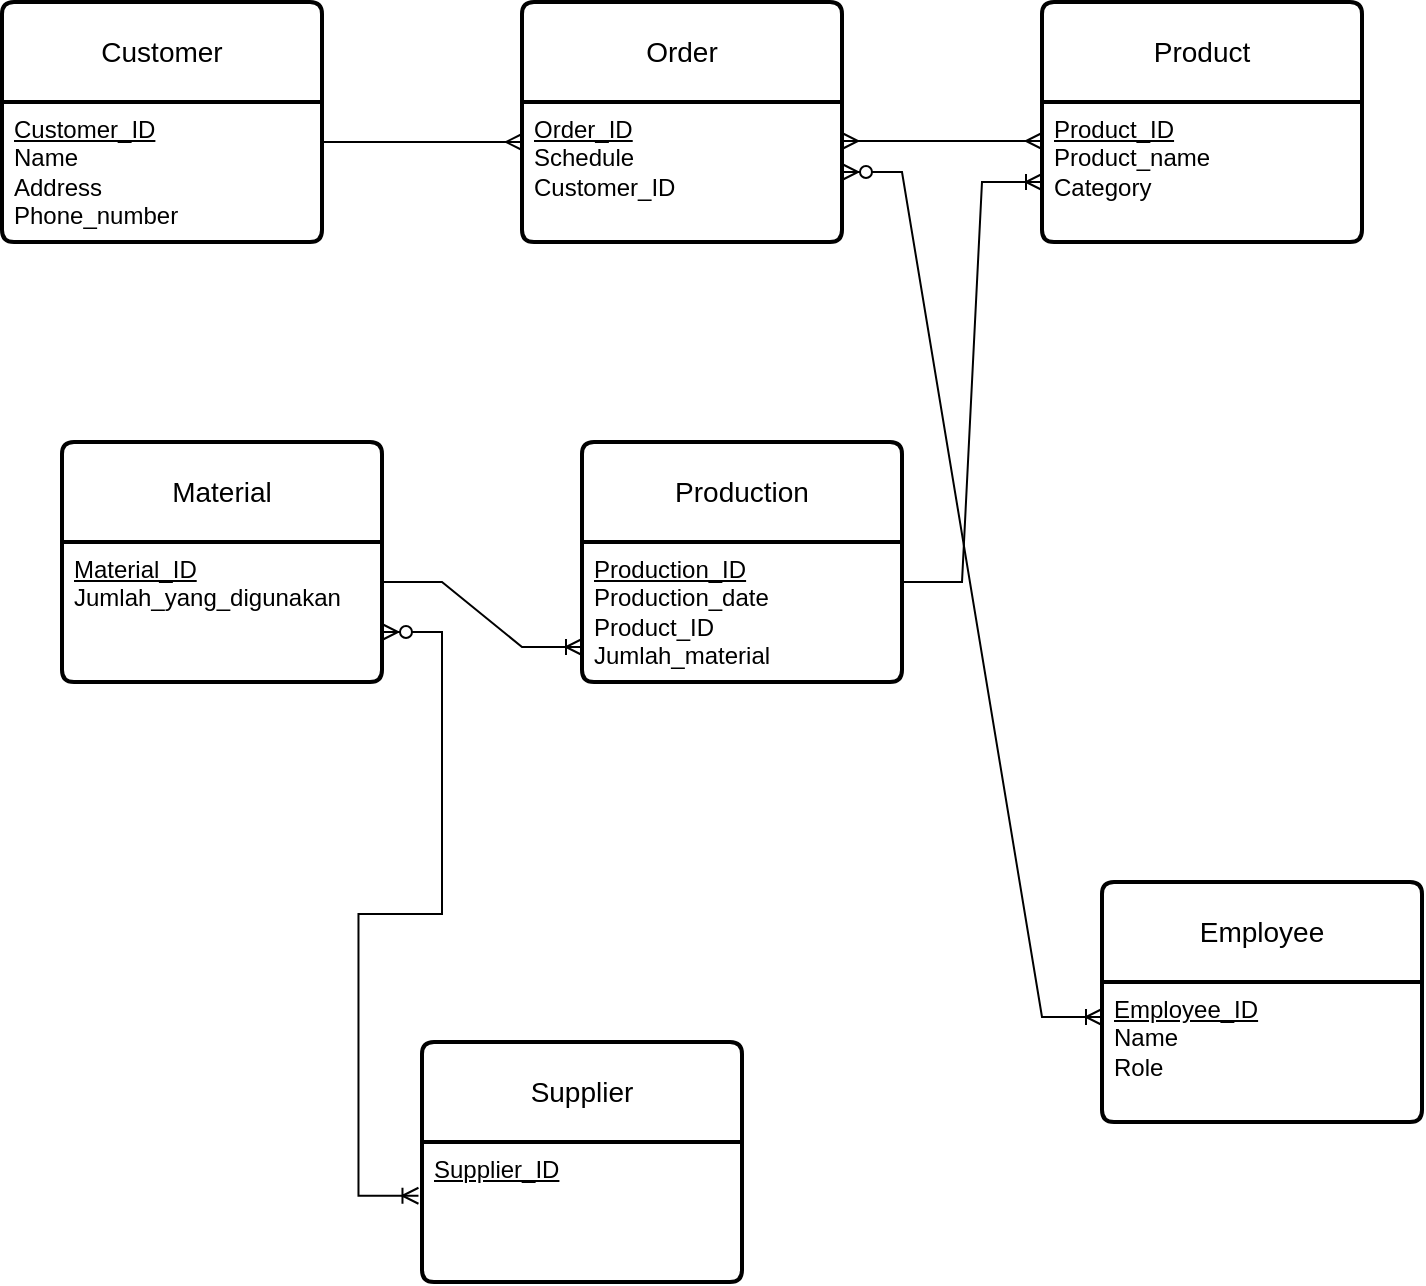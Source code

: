 <mxfile version="24.3.1" type="github">
  <diagram id="R2lEEEUBdFMjLlhIrx00" name="Page-1">
    <mxGraphModel dx="1293" dy="658" grid="1" gridSize="10" guides="1" tooltips="1" connect="1" arrows="1" fold="1" page="1" pageScale="1" pageWidth="850" pageHeight="1100" math="0" shadow="0" extFonts="Permanent Marker^https://fonts.googleapis.com/css?family=Permanent+Marker">
      <root>
        <object label="" id="0">
          <mxCell />
        </object>
        <mxCell id="1" parent="0" />
        <mxCell id="sCaKoneeT2U8swJ2Tw80-17" value="" style="edgeStyle=entityRelationEdgeStyle;fontSize=12;html=1;endArrow=ERmany;rounded=0;exitX=1;exitY=0.5;exitDx=0;exitDy=0;" edge="1" parent="1">
          <mxGeometry width="100" height="100" relative="1" as="geometry">
            <mxPoint x="220" y="140" as="sourcePoint" />
            <mxPoint x="320" y="140" as="targetPoint" />
            <Array as="points">
              <mxPoint x="230" y="140" />
              <mxPoint x="330" y="89" />
            </Array>
          </mxGeometry>
        </mxCell>
        <mxCell id="sCaKoneeT2U8swJ2Tw80-18" value="" style="edgeStyle=entityRelationEdgeStyle;fontSize=12;html=1;endArrow=ERmany;startArrow=ERmany;rounded=0;entryX=0;entryY=0.5;entryDx=0;entryDy=0;" edge="1" parent="1">
          <mxGeometry width="100" height="100" relative="1" as="geometry">
            <mxPoint x="480" y="139.5" as="sourcePoint" />
            <mxPoint x="580" y="139.5" as="targetPoint" />
          </mxGeometry>
        </mxCell>
        <mxCell id="sCaKoneeT2U8swJ2Tw80-25" value="Customer" style="swimlane;childLayout=stackLayout;horizontal=1;startSize=50;horizontalStack=0;rounded=1;fontSize=14;fontStyle=0;strokeWidth=2;resizeParent=0;resizeLast=1;shadow=0;dashed=0;align=center;arcSize=4;whiteSpace=wrap;html=1;" vertex="1" parent="1">
          <mxGeometry x="60" y="70" width="160" height="120" as="geometry" />
        </mxCell>
        <mxCell id="sCaKoneeT2U8swJ2Tw80-26" value="&lt;div&gt;&lt;span style=&quot;background-color: initial;&quot;&gt;&lt;u&gt;Customer_ID&lt;/u&gt;&lt;/span&gt;&lt;/div&gt;&lt;span style=&quot;background-color: initial;&quot;&gt;Name&lt;/span&gt;&lt;div&gt;Address&lt;/div&gt;&lt;div&gt;Phone_number&lt;/div&gt;" style="align=left;strokeColor=none;fillColor=none;spacingLeft=4;fontSize=12;verticalAlign=top;resizable=0;rotatable=0;part=1;html=1;" vertex="1" parent="sCaKoneeT2U8swJ2Tw80-25">
          <mxGeometry y="50" width="160" height="70" as="geometry" />
        </mxCell>
        <mxCell id="sCaKoneeT2U8swJ2Tw80-27" value="Order" style="swimlane;childLayout=stackLayout;horizontal=1;startSize=50;horizontalStack=0;rounded=1;fontSize=14;fontStyle=0;strokeWidth=2;resizeParent=0;resizeLast=1;shadow=0;dashed=0;align=center;arcSize=4;whiteSpace=wrap;html=1;" vertex="1" parent="1">
          <mxGeometry x="320" y="70" width="160" height="120" as="geometry" />
        </mxCell>
        <mxCell id="sCaKoneeT2U8swJ2Tw80-28" value="&lt;div&gt;&lt;u&gt;Order_ID&lt;/u&gt;&lt;/div&gt;Schedule&lt;div&gt;Customer_ID&lt;/div&gt;&lt;div&gt;&lt;div&gt;&lt;div&gt;&lt;br&gt;&lt;/div&gt;&lt;/div&gt;&lt;/div&gt;" style="align=left;strokeColor=none;fillColor=none;spacingLeft=4;fontSize=12;verticalAlign=top;resizable=0;rotatable=0;part=1;html=1;" vertex="1" parent="sCaKoneeT2U8swJ2Tw80-27">
          <mxGeometry y="50" width="160" height="70" as="geometry" />
        </mxCell>
        <mxCell id="sCaKoneeT2U8swJ2Tw80-29" value="Product" style="swimlane;childLayout=stackLayout;horizontal=1;startSize=50;horizontalStack=0;rounded=1;fontSize=14;fontStyle=0;strokeWidth=2;resizeParent=0;resizeLast=1;shadow=0;dashed=0;align=center;arcSize=4;whiteSpace=wrap;html=1;" vertex="1" parent="1">
          <mxGeometry x="580" y="70" width="160" height="120" as="geometry" />
        </mxCell>
        <mxCell id="sCaKoneeT2U8swJ2Tw80-30" value="&lt;div&gt;&lt;u&gt;Product_ID&lt;/u&gt;&lt;/div&gt;Product_name&lt;br&gt;&lt;div&gt;Category&lt;/div&gt;&lt;div&gt;&lt;br&gt;&lt;/div&gt;" style="align=left;strokeColor=none;fillColor=none;spacingLeft=4;fontSize=12;verticalAlign=top;resizable=0;rotatable=0;part=1;html=1;" vertex="1" parent="sCaKoneeT2U8swJ2Tw80-29">
          <mxGeometry y="50" width="160" height="70" as="geometry" />
        </mxCell>
        <mxCell id="sCaKoneeT2U8swJ2Tw80-31" value="Production" style="swimlane;childLayout=stackLayout;horizontal=1;startSize=50;horizontalStack=0;rounded=1;fontSize=14;fontStyle=0;strokeWidth=2;resizeParent=0;resizeLast=1;shadow=0;dashed=0;align=center;arcSize=4;whiteSpace=wrap;html=1;" vertex="1" parent="1">
          <mxGeometry x="350" y="290" width="160" height="120" as="geometry" />
        </mxCell>
        <mxCell id="sCaKoneeT2U8swJ2Tw80-32" value="&lt;div&gt;&lt;u&gt;Production_ID&lt;/u&gt;&lt;/div&gt;&lt;div&gt;Production_date&lt;/div&gt;&lt;div&gt;Product_ID&lt;/div&gt;&lt;div&gt;Jumlah_material&lt;/div&gt;" style="align=left;strokeColor=none;fillColor=none;spacingLeft=4;fontSize=12;verticalAlign=top;resizable=0;rotatable=0;part=1;html=1;" vertex="1" parent="sCaKoneeT2U8swJ2Tw80-31">
          <mxGeometry y="50" width="160" height="70" as="geometry" />
        </mxCell>
        <mxCell id="sCaKoneeT2U8swJ2Tw80-33" value="Material" style="swimlane;childLayout=stackLayout;horizontal=1;startSize=50;horizontalStack=0;rounded=1;fontSize=14;fontStyle=0;strokeWidth=2;resizeParent=0;resizeLast=1;shadow=0;dashed=0;align=center;arcSize=4;whiteSpace=wrap;html=1;" vertex="1" parent="1">
          <mxGeometry x="90" y="290" width="160" height="120" as="geometry" />
        </mxCell>
        <mxCell id="sCaKoneeT2U8swJ2Tw80-34" value="&lt;div&gt;&lt;u&gt;Material_ID&lt;/u&gt;&lt;/div&gt;&lt;div&gt;Jumlah_yang_digunakan&lt;/div&gt;" style="align=left;strokeColor=none;fillColor=none;spacingLeft=4;fontSize=12;verticalAlign=top;resizable=0;rotatable=0;part=1;html=1;" vertex="1" parent="sCaKoneeT2U8swJ2Tw80-33">
          <mxGeometry y="50" width="160" height="70" as="geometry" />
        </mxCell>
        <mxCell id="sCaKoneeT2U8swJ2Tw80-37" value="" style="edgeStyle=entityRelationEdgeStyle;fontSize=12;html=1;endArrow=ERoneToMany;rounded=0;entryX=0;entryY=0.75;entryDx=0;entryDy=0;" edge="1" parent="1" target="sCaKoneeT2U8swJ2Tw80-29">
          <mxGeometry width="100" height="100" relative="1" as="geometry">
            <mxPoint x="510" y="360" as="sourcePoint" />
            <mxPoint x="610" y="260" as="targetPoint" />
          </mxGeometry>
        </mxCell>
        <mxCell id="sCaKoneeT2U8swJ2Tw80-40" value="" style="edgeStyle=entityRelationEdgeStyle;fontSize=12;html=1;endArrow=ERoneToMany;rounded=0;entryX=0;entryY=0.75;entryDx=0;entryDy=0;" edge="1" parent="1" target="sCaKoneeT2U8swJ2Tw80-32">
          <mxGeometry width="100" height="100" relative="1" as="geometry">
            <mxPoint x="250" y="360" as="sourcePoint" />
            <mxPoint x="340" y="520" as="targetPoint" />
          </mxGeometry>
        </mxCell>
        <mxCell id="sCaKoneeT2U8swJ2Tw80-43" value="Supplier" style="swimlane;childLayout=stackLayout;horizontal=1;startSize=50;horizontalStack=0;rounded=1;fontSize=14;fontStyle=0;strokeWidth=2;resizeParent=0;resizeLast=1;shadow=0;dashed=0;align=center;arcSize=4;whiteSpace=wrap;html=1;" vertex="1" parent="1">
          <mxGeometry x="270" y="590" width="160" height="120" as="geometry" />
        </mxCell>
        <mxCell id="sCaKoneeT2U8swJ2Tw80-44" value="&lt;div&gt;&lt;u&gt;Supplier_ID&lt;/u&gt;&lt;/div&gt;" style="align=left;strokeColor=none;fillColor=none;spacingLeft=4;fontSize=12;verticalAlign=top;resizable=0;rotatable=0;part=1;html=1;" vertex="1" parent="sCaKoneeT2U8swJ2Tw80-43">
          <mxGeometry y="50" width="160" height="70" as="geometry" />
        </mxCell>
        <mxCell id="sCaKoneeT2U8swJ2Tw80-47" value="Employee" style="swimlane;childLayout=stackLayout;horizontal=1;startSize=50;horizontalStack=0;rounded=1;fontSize=14;fontStyle=0;strokeWidth=2;resizeParent=0;resizeLast=1;shadow=0;dashed=0;align=center;arcSize=4;whiteSpace=wrap;html=1;" vertex="1" parent="1">
          <mxGeometry x="610" y="510" width="160" height="120" as="geometry" />
        </mxCell>
        <mxCell id="sCaKoneeT2U8swJ2Tw80-48" value="&lt;div&gt;&lt;u style=&quot;background-color: initial;&quot;&gt;Employee_ID&lt;/u&gt;&lt;br&gt;&lt;/div&gt;&lt;div&gt;&lt;span style=&quot;background-color: initial;&quot;&gt;Name&lt;/span&gt;&lt;/div&gt;&lt;div&gt;Role&lt;/div&gt;" style="align=left;strokeColor=none;fillColor=none;spacingLeft=4;fontSize=12;verticalAlign=top;resizable=0;rotatable=0;part=1;html=1;" vertex="1" parent="sCaKoneeT2U8swJ2Tw80-47">
          <mxGeometry y="50" width="160" height="70" as="geometry" />
        </mxCell>
        <mxCell id="sCaKoneeT2U8swJ2Tw80-49" value="" style="edgeStyle=entityRelationEdgeStyle;fontSize=12;html=1;endArrow=ERoneToMany;startArrow=ERzeroToMany;rounded=0;exitX=1;exitY=0.5;exitDx=0;exitDy=0;entryX=0;entryY=0.25;entryDx=0;entryDy=0;" edge="1" parent="1" source="sCaKoneeT2U8swJ2Tw80-28" target="sCaKoneeT2U8swJ2Tw80-48">
          <mxGeometry width="100" height="100" relative="1" as="geometry">
            <mxPoint x="610" y="390" as="sourcePoint" />
            <mxPoint x="90" y="525" as="targetPoint" />
            <Array as="points">
              <mxPoint x="380" y="270" />
              <mxPoint x="580" y="360" />
              <mxPoint x="440" y="235" />
              <mxPoint x="260" y="260" />
              <mxPoint x="150" y="380" />
              <mxPoint x="360" y="230" />
              <mxPoint x="60" y="270" />
            </Array>
          </mxGeometry>
        </mxCell>
        <mxCell id="sCaKoneeT2U8swJ2Tw80-46" value="" style="edgeStyle=entityRelationEdgeStyle;fontSize=12;html=1;endArrow=ERoneToMany;startArrow=ERzeroToMany;rounded=0;entryX=-0.011;entryY=0.384;entryDx=0;entryDy=0;entryPerimeter=0;" edge="1" parent="1" target="sCaKoneeT2U8swJ2Tw80-44">
          <mxGeometry width="100" height="100" relative="1" as="geometry">
            <mxPoint x="250" y="385" as="sourcePoint" />
            <mxPoint x="100" y="680.0" as="targetPoint" />
            <Array as="points">
              <mxPoint x="365" y="542.5" />
              <mxPoint x="240" y="480" />
              <mxPoint x="50" y="450" />
              <mxPoint x="365" y="542.5" />
              <mxPoint x="365" y="622.5" />
              <mxPoint x="345" y="552.5" />
            </Array>
          </mxGeometry>
        </mxCell>
      </root>
    </mxGraphModel>
  </diagram>
</mxfile>
